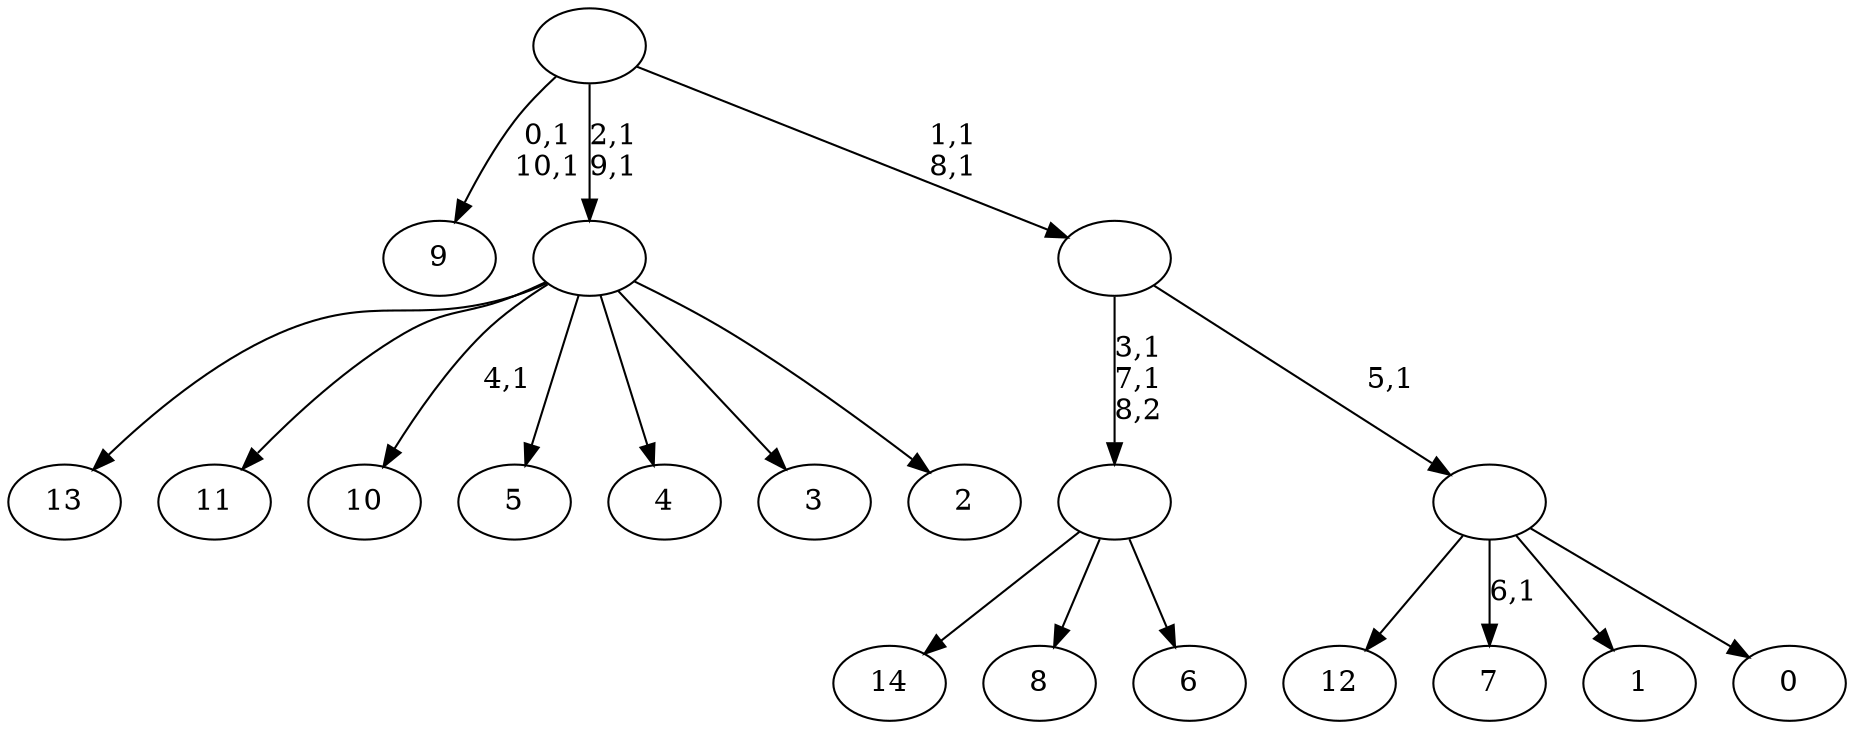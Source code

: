 digraph T {
	26 [label="14"]
	25 [label="13"]
	24 [label="12"]
	23 [label="11"]
	22 [label="10"]
	20 [label="9"]
	17 [label="8"]
	16 [label="7"]
	14 [label="6"]
	13 [label=""]
	11 [label="5"]
	10 [label="4"]
	9 [label="3"]
	8 [label="2"]
	7 [label=""]
	5 [label="1"]
	4 [label="0"]
	3 [label=""]
	2 [label=""]
	0 [label=""]
	13 -> 26 [label=""]
	13 -> 17 [label=""]
	13 -> 14 [label=""]
	7 -> 22 [label="4,1"]
	7 -> 25 [label=""]
	7 -> 23 [label=""]
	7 -> 11 [label=""]
	7 -> 10 [label=""]
	7 -> 9 [label=""]
	7 -> 8 [label=""]
	3 -> 16 [label="6,1"]
	3 -> 24 [label=""]
	3 -> 5 [label=""]
	3 -> 4 [label=""]
	2 -> 13 [label="3,1\n7,1\n8,2"]
	2 -> 3 [label="5,1"]
	0 -> 2 [label="1,1\n8,1"]
	0 -> 7 [label="2,1\n9,1"]
	0 -> 20 [label="0,1\n10,1"]
}
